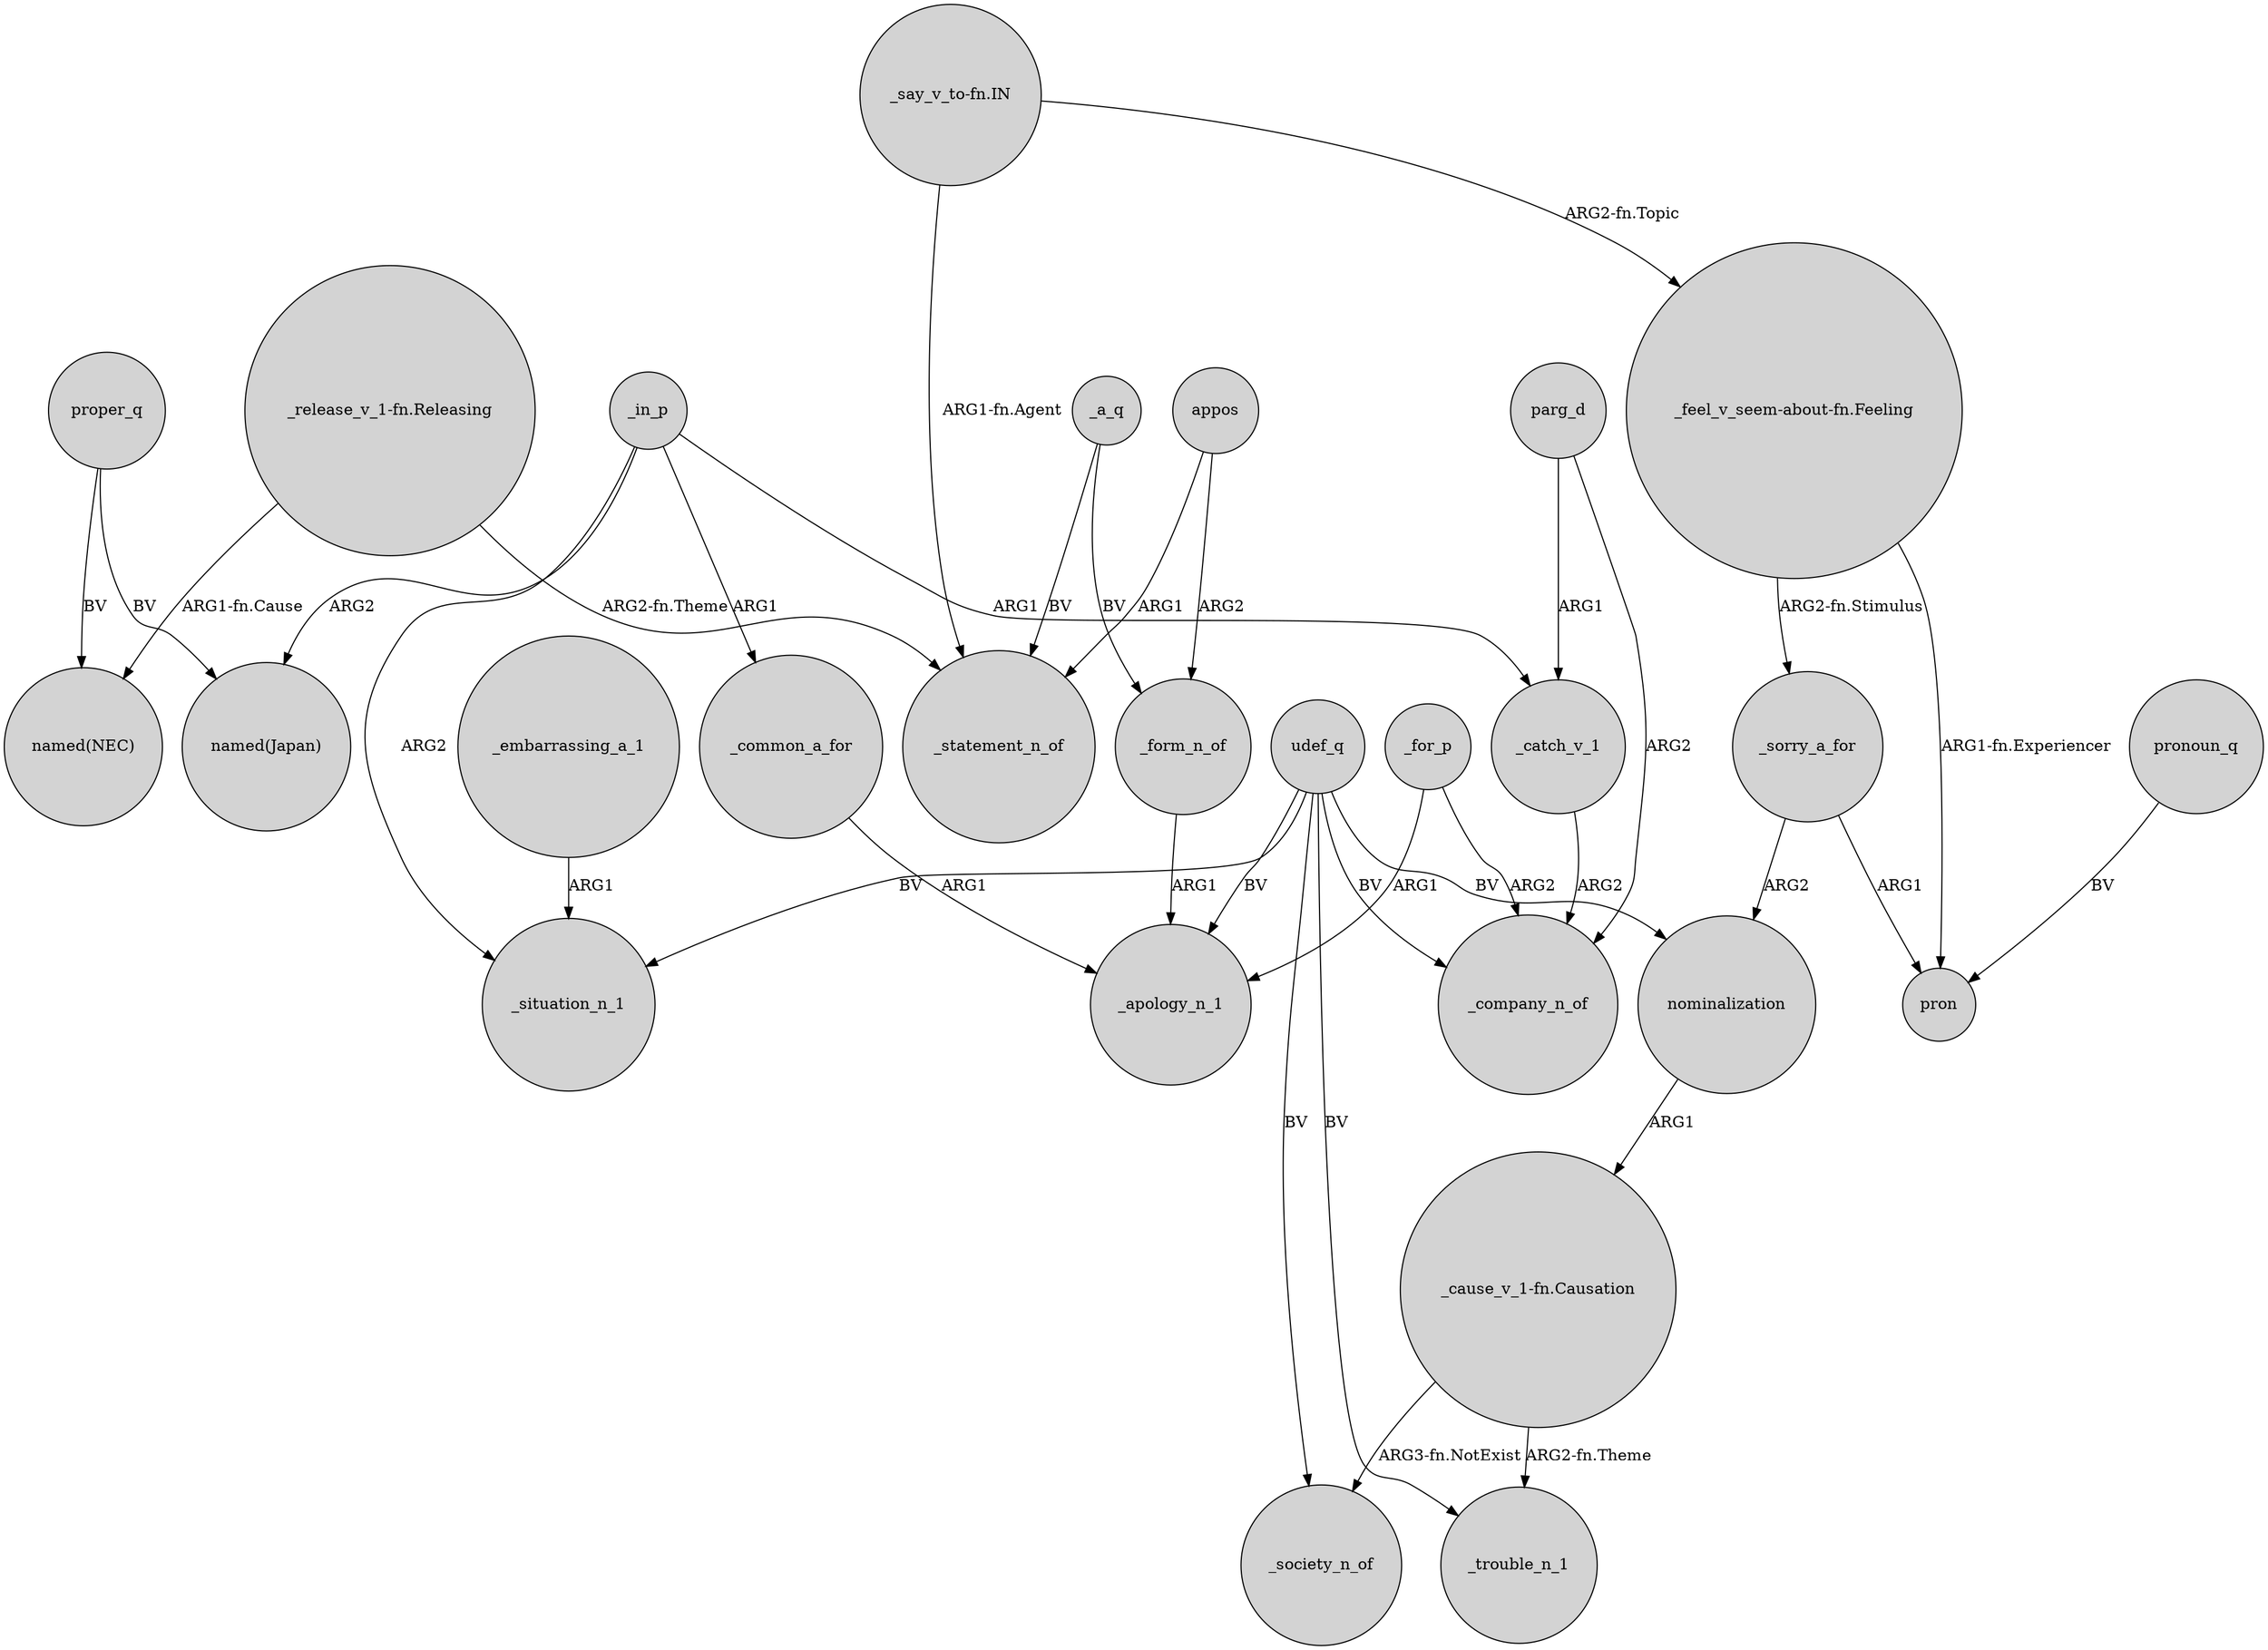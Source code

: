 digraph {
	node [shape=circle style=filled]
	proper_q -> "named(NEC)" [label=BV]
	_in_p -> _situation_n_1 [label=ARG2]
	_common_a_for -> _apology_n_1 [label=ARG1]
	_catch_v_1 -> _company_n_of [label=ARG2]
	_embarrassing_a_1 -> _situation_n_1 [label=ARG1]
	appos -> _form_n_of [label=ARG2]
	appos -> _statement_n_of [label=ARG1]
	"_release_v_1-fn.Releasing" -> _statement_n_of [label="ARG2-fn.Theme"]
	parg_d -> _catch_v_1 [label=ARG1]
	udef_q -> _apology_n_1 [label=BV]
	"_cause_v_1-fn.Causation" -> _society_n_of [label="ARG3-fn.NotExist"]
	_sorry_a_for -> pron [label=ARG1]
	_a_q -> _statement_n_of [label=BV]
	nominalization -> "_cause_v_1-fn.Causation" [label=ARG1]
	_a_q -> _form_n_of [label=BV]
	_in_p -> _catch_v_1 [label=ARG1]
	proper_q -> "named(Japan)" [label=BV]
	"_feel_v_seem-about-fn.Feeling" -> pron [label="ARG1-fn.Experiencer"]
	udef_q -> _trouble_n_1 [label=BV]
	"_release_v_1-fn.Releasing" -> "named(NEC)" [label="ARG1-fn.Cause"]
	pronoun_q -> pron [label=BV]
	_for_p -> _company_n_of [label=ARG2]
	parg_d -> _company_n_of [label=ARG2]
	udef_q -> _situation_n_1 [label=BV]
	_in_p -> _common_a_for [label=ARG1]
	udef_q -> nominalization [label=BV]
	"_feel_v_seem-about-fn.Feeling" -> _sorry_a_for [label="ARG2-fn.Stimulus"]
	"_say_v_to-fn.IN" -> _statement_n_of [label="ARG1-fn.Agent"]
	"_say_v_to-fn.IN" -> "_feel_v_seem-about-fn.Feeling" [label="ARG2-fn.Topic"]
	_for_p -> _apology_n_1 [label=ARG1]
	udef_q -> _society_n_of [label=BV]
	_sorry_a_for -> nominalization [label=ARG2]
	udef_q -> _company_n_of [label=BV]
	_form_n_of -> _apology_n_1 [label=ARG1]
	_in_p -> "named(Japan)" [label=ARG2]
	"_cause_v_1-fn.Causation" -> _trouble_n_1 [label="ARG2-fn.Theme"]
}
